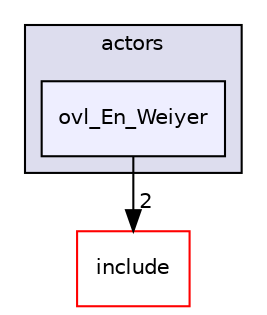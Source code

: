 digraph "src/overlays/actors/ovl_En_Weiyer" {
  compound=true
  node [ fontsize="10", fontname="Helvetica"];
  edge [ labelfontsize="10", labelfontname="Helvetica"];
  subgraph clusterdir_e93473484be31ce7bcb356bd643a22f8 {
    graph [ bgcolor="#ddddee", pencolor="black", label="actors" fontname="Helvetica", fontsize="10", URL="dir_e93473484be31ce7bcb356bd643a22f8.html"]
  dir_c993213fd61004eaa4287ba2c3d26b1f [shape=box, label="ovl_En_Weiyer", style="filled", fillcolor="#eeeeff", pencolor="black", URL="dir_c993213fd61004eaa4287ba2c3d26b1f.html"];
  }
  dir_d44c64559bbebec7f509842c48db8b23 [shape=box label="include" fillcolor="white" style="filled" color="red" URL="dir_d44c64559bbebec7f509842c48db8b23.html"];
  dir_c993213fd61004eaa4287ba2c3d26b1f->dir_d44c64559bbebec7f509842c48db8b23 [headlabel="2", labeldistance=1.5 headhref="dir_000378_000000.html"];
}

